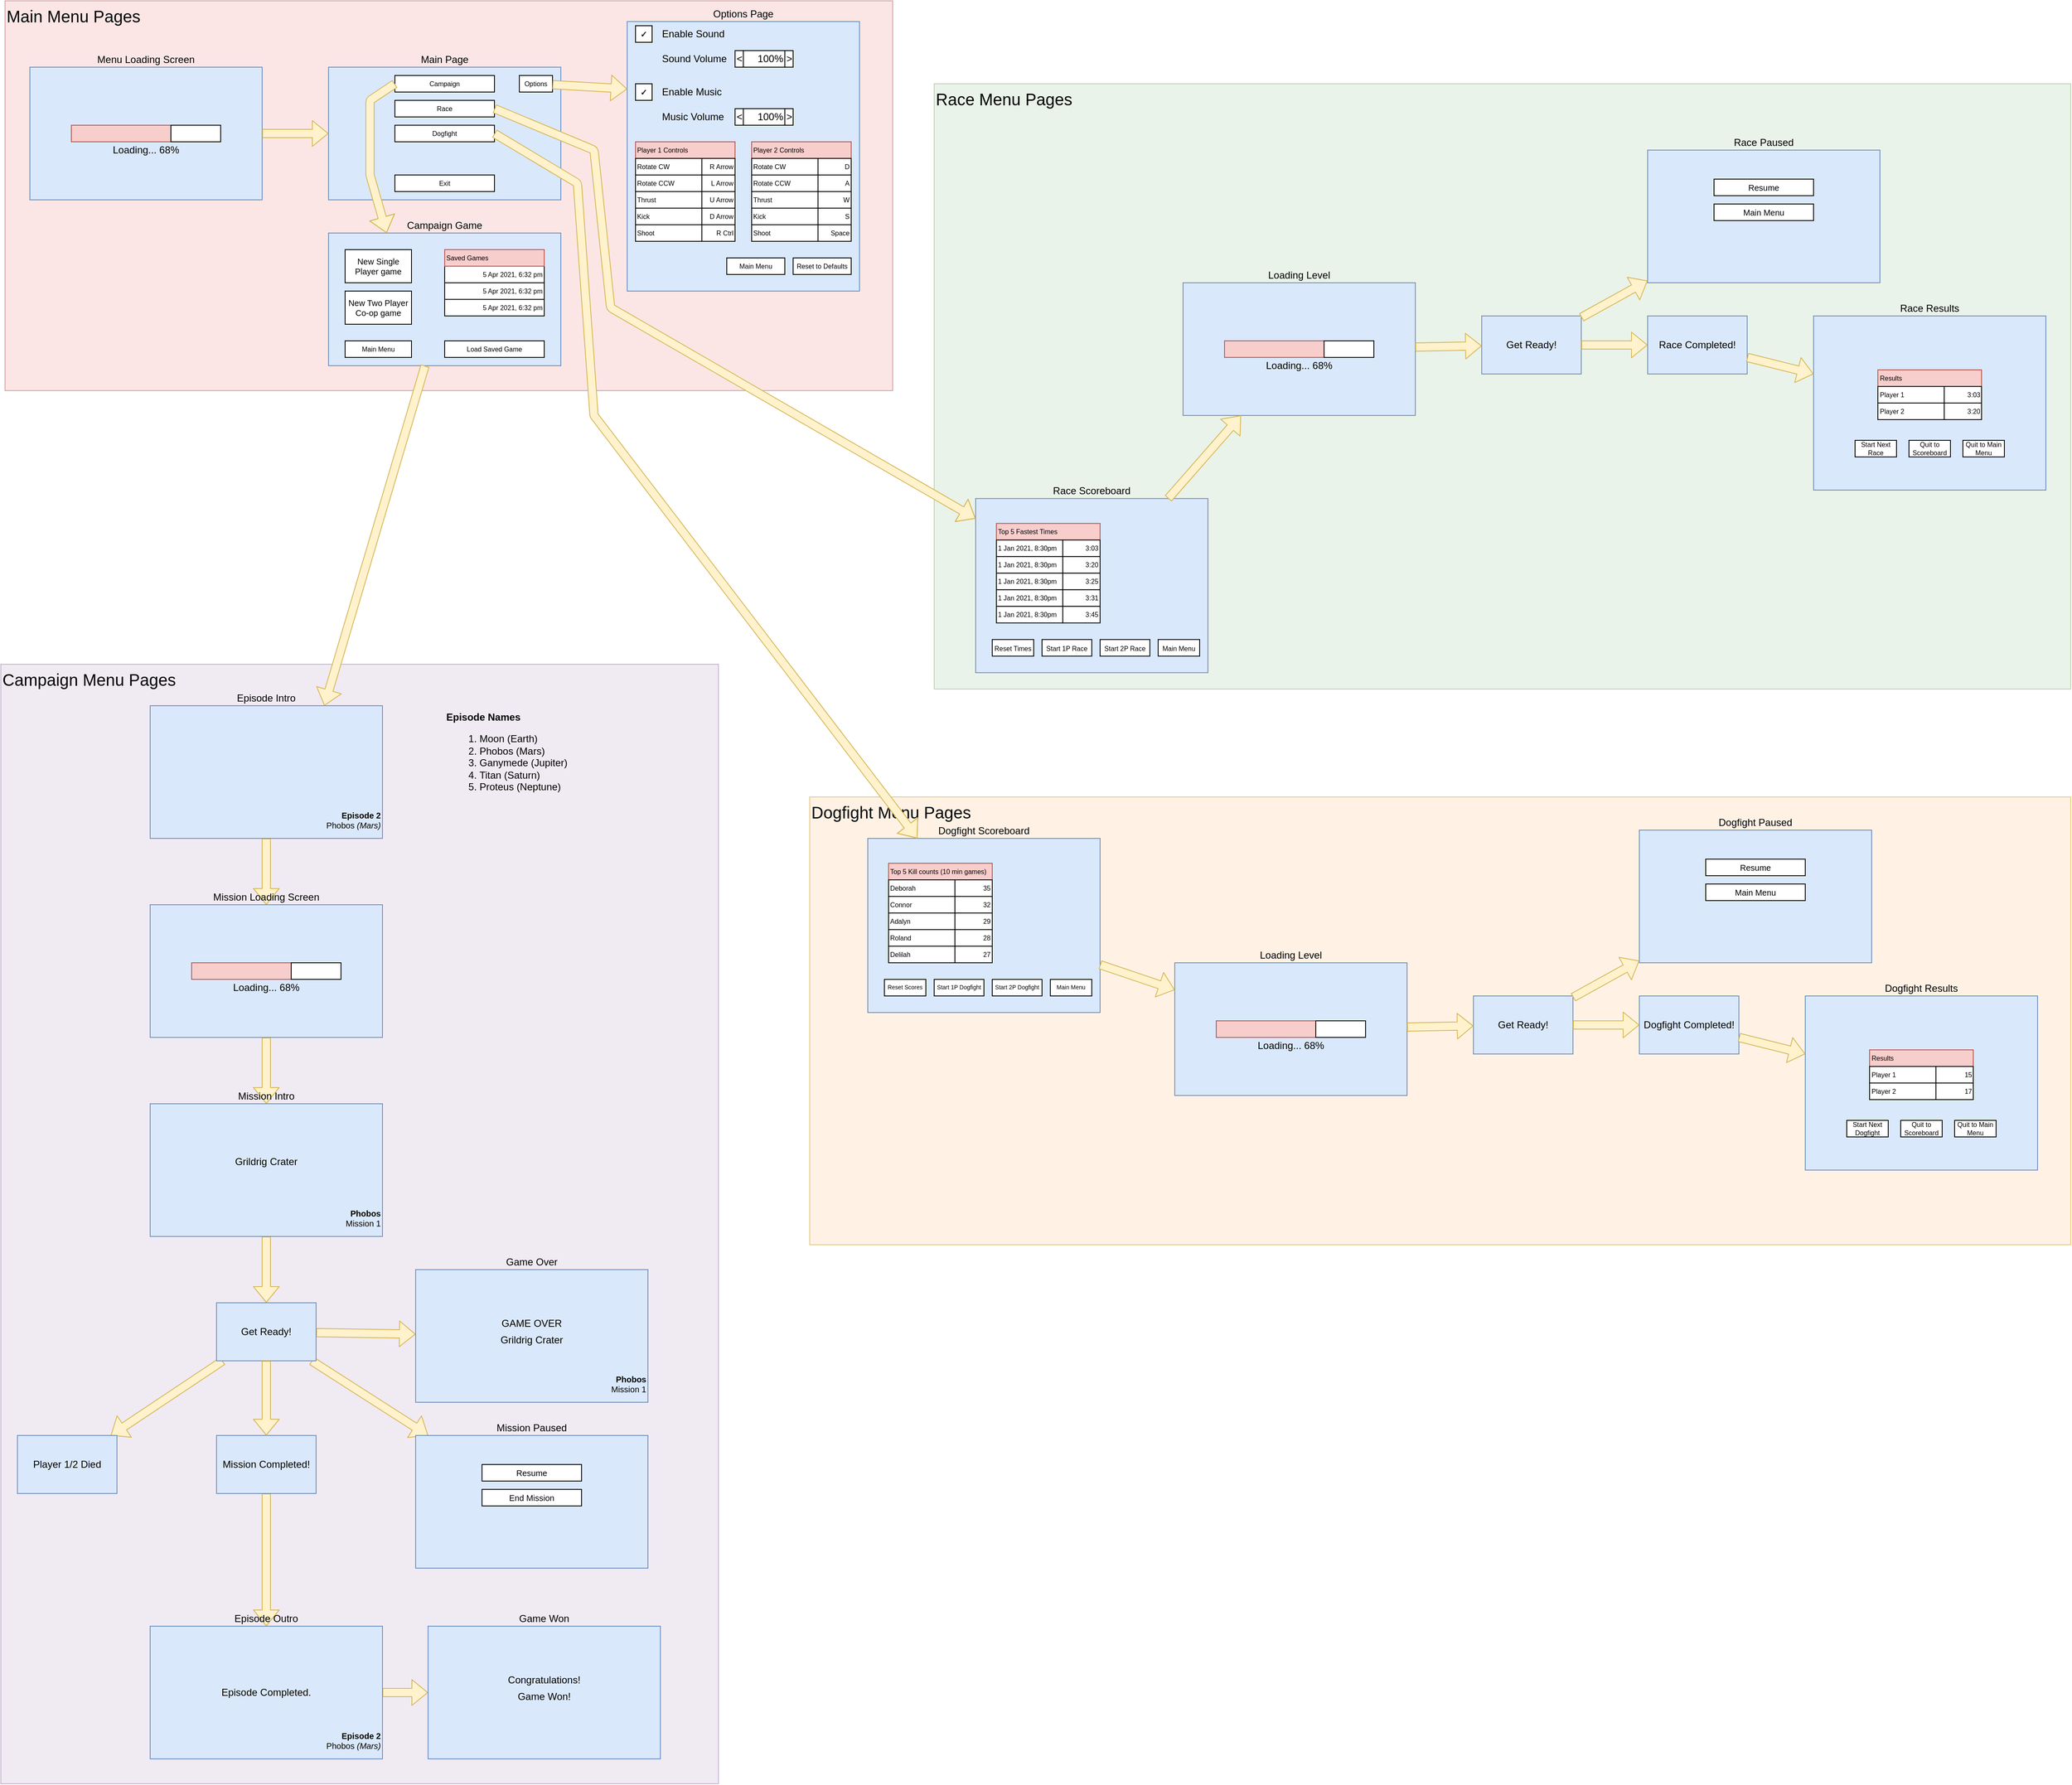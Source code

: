 <mxfile version="15.2.7" type="device"><diagram id="BIoFn7b6E6a0f0abZGOr" name="Page-1"><mxGraphModel dx="395" dy="239" grid="1" gridSize="10" guides="1" tooltips="1" connect="1" arrows="1" fold="1" page="1" pageScale="1" pageWidth="850" pageHeight="1100" math="0" shadow="0"><root><mxCell id="0"/><mxCell id="1" parent="0"/><mxCell id="xV7xdSCXI7Zi-Bs2GTzr-206" value="Campaign Menu Pages" style="rounded=0;whiteSpace=wrap;html=1;labelBackgroundColor=none;fontSize=20;fillColor=#e1d5e7;align=left;verticalAlign=top;strokeColor=#9673a6;opacity=50;" parent="1" vertex="1"><mxGeometry x="5" y="840" width="865" height="1350" as="geometry"/></mxCell><mxCell id="xV7xdSCXI7Zi-Bs2GTzr-191" value="" style="shape=flexArrow;endArrow=classic;html=1;fillColor=#fff2cc;strokeColor=#d6b656;" parent="1" source="xV7xdSCXI7Zi-Bs2GTzr-157" target="xV7xdSCXI7Zi-Bs2GTzr-162" edge="1"><mxGeometry width="50" height="50" relative="1" as="geometry"><mxPoint x="468.333" y="820" as="sourcePoint"/><mxPoint x="401.667" y="900" as="targetPoint"/></mxGeometry></mxCell><mxCell id="xV7xdSCXI7Zi-Bs2GTzr-192" value="" style="shape=flexArrow;endArrow=classic;html=1;fillColor=#fff2cc;strokeColor=#d6b656;" parent="1" source="xV7xdSCXI7Zi-Bs2GTzr-162" target="xV7xdSCXI7Zi-Bs2GTzr-167" edge="1"><mxGeometry width="50" height="50" relative="1" as="geometry"><mxPoint x="324.5" y="1290" as="sourcePoint"/><mxPoint x="324.5" y="1370" as="targetPoint"/></mxGeometry></mxCell><mxCell id="xV7xdSCXI7Zi-Bs2GTzr-193" value="" style="shape=flexArrow;endArrow=classic;html=1;fillColor=#fff2cc;strokeColor=#d6b656;" parent="1" source="xV7xdSCXI7Zi-Bs2GTzr-167" target="xV7xdSCXI7Zi-Bs2GTzr-170" edge="1"><mxGeometry width="50" height="50" relative="1" as="geometry"><mxPoint x="315" y="1490" as="sourcePoint"/><mxPoint x="315.0" y="1630.0" as="targetPoint"/></mxGeometry></mxCell><mxCell id="xV7xdSCXI7Zi-Bs2GTzr-194" value="" style="shape=flexArrow;endArrow=classic;html=1;fillColor=#fff2cc;strokeColor=#d6b656;" parent="1" source="xV7xdSCXI7Zi-Bs2GTzr-170" target="xV7xdSCXI7Zi-Bs2GTzr-175" edge="1"><mxGeometry width="50" height="50" relative="1" as="geometry"><mxPoint x="205" y="1585" as="sourcePoint"/><mxPoint x="205" y="1665" as="targetPoint"/></mxGeometry></mxCell><mxCell id="xV7xdSCXI7Zi-Bs2GTzr-197" value="" style="shape=flexArrow;endArrow=classic;html=1;fillColor=#fff2cc;strokeColor=#d6b656;" parent="1" source="xV7xdSCXI7Zi-Bs2GTzr-170" target="xV7xdSCXI7Zi-Bs2GTzr-176" edge="1"><mxGeometry width="50" height="50" relative="1" as="geometry"><mxPoint x="335" y="1690" as="sourcePoint"/><mxPoint x="335" y="1780" as="targetPoint"/></mxGeometry></mxCell><mxCell id="xV7xdSCXI7Zi-Bs2GTzr-198" value="" style="shape=flexArrow;endArrow=classic;html=1;fillColor=#fff2cc;strokeColor=#d6b656;" parent="1" source="xV7xdSCXI7Zi-Bs2GTzr-170" target="xV7xdSCXI7Zi-Bs2GTzr-172" edge="1"><mxGeometry width="50" height="50" relative="1" as="geometry"><mxPoint x="395" y="1739.997" as="sourcePoint"/><mxPoint x="515" y="1741.872" as="targetPoint"/></mxGeometry></mxCell><mxCell id="xV7xdSCXI7Zi-Bs2GTzr-199" value="" style="shape=flexArrow;endArrow=classic;html=1;fillColor=#fff2cc;strokeColor=#d6b656;" parent="1" source="xV7xdSCXI7Zi-Bs2GTzr-183" target="xV7xdSCXI7Zi-Bs2GTzr-186" edge="1"><mxGeometry width="50" height="50" relative="1" as="geometry"><mxPoint x="254.31" y="1860" as="sourcePoint"/><mxPoint x="254.31" y="1950" as="targetPoint"/></mxGeometry></mxCell><mxCell id="xV7xdSCXI7Zi-Bs2GTzr-200" value="" style="shape=flexArrow;endArrow=classic;html=1;fillColor=#fff2cc;strokeColor=#d6b656;" parent="1" source="xV7xdSCXI7Zi-Bs2GTzr-171" target="xV7xdSCXI7Zi-Bs2GTzr-183" edge="1"><mxGeometry width="50" height="50" relative="1" as="geometry"><mxPoint x="264.31" y="1870" as="sourcePoint"/><mxPoint x="264.31" y="1960" as="targetPoint"/></mxGeometry></mxCell><mxCell id="xV7xdSCXI7Zi-Bs2GTzr-183" value="Episode Outro" style="rounded=0;whiteSpace=wrap;html=1;labelPosition=center;verticalLabelPosition=top;align=center;verticalAlign=bottom;fillColor=#dae8fc;strokeColor=#6c8ebf;" parent="1" vertex="1"><mxGeometry x="185" y="2000" width="280" height="160" as="geometry"/></mxCell><mxCell id="xV7xdSCXI7Zi-Bs2GTzr-186" value="Game Won" style="rounded=0;whiteSpace=wrap;html=1;labelPosition=center;verticalLabelPosition=top;align=center;verticalAlign=bottom;fillColor=#dae8fc;strokeColor=#6c8ebf;" parent="1" vertex="1"><mxGeometry x="520" y="2000" width="280" height="160" as="geometry"/></mxCell><mxCell id="xV7xdSCXI7Zi-Bs2GTzr-172" value="Mission Paused" style="rounded=0;whiteSpace=wrap;html=1;labelPosition=center;verticalLabelPosition=top;align=center;verticalAlign=bottom;fillColor=#dae8fc;strokeColor=#6c8ebf;" parent="1" vertex="1"><mxGeometry x="505" y="1770" width="280" height="160" as="geometry"/></mxCell><mxCell id="xV7xdSCXI7Zi-Bs2GTzr-176" value="Game Over" style="rounded=0;whiteSpace=wrap;html=1;labelPosition=center;verticalLabelPosition=top;align=center;verticalAlign=bottom;fillColor=#dae8fc;strokeColor=#6c8ebf;" parent="1" vertex="1"><mxGeometry x="505" y="1570" width="280" height="160" as="geometry"/></mxCell><mxCell id="xV7xdSCXI7Zi-Bs2GTzr-157" value="Episode Intro" style="rounded=0;whiteSpace=wrap;html=1;labelPosition=center;verticalLabelPosition=top;align=center;verticalAlign=bottom;fillColor=#dae8fc;strokeColor=#6c8ebf;" parent="1" vertex="1"><mxGeometry x="185" y="890" width="280" height="160" as="geometry"/></mxCell><mxCell id="xV7xdSCXI7Zi-Bs2GTzr-162" value="Mission Loading Screen" style="rounded=0;whiteSpace=wrap;html=1;labelPosition=center;verticalLabelPosition=top;align=center;verticalAlign=bottom;fillColor=#dae8fc;strokeColor=#6c8ebf;" parent="1" vertex="1"><mxGeometry x="185" y="1130" width="280" height="160" as="geometry"/></mxCell><mxCell id="xV7xdSCXI7Zi-Bs2GTzr-167" value="Mission Intro" style="rounded=0;whiteSpace=wrap;html=1;labelPosition=center;verticalLabelPosition=top;align=center;verticalAlign=bottom;fillColor=#dae8fc;strokeColor=#6c8ebf;" parent="1" vertex="1"><mxGeometry x="185" y="1370" width="280" height="160" as="geometry"/></mxCell><mxCell id="xV7xdSCXI7Zi-Bs2GTzr-205" value="Dogfight Menu Pages" style="rounded=0;whiteSpace=wrap;html=1;labelBackgroundColor=none;fontSize=20;fillColor=#ffe6cc;align=left;verticalAlign=top;strokeColor=#d79b00;opacity=50;" parent="1" vertex="1"><mxGeometry x="980" y="1000" width="1520" height="540" as="geometry"/></mxCell><mxCell id="xV7xdSCXI7Zi-Bs2GTzr-204" value="Race Menu Pages" style="rounded=0;whiteSpace=wrap;html=1;labelBackgroundColor=none;fontSize=20;fillColor=#d5e8d4;align=left;verticalAlign=top;strokeColor=#82b366;opacity=50;" parent="1" vertex="1"><mxGeometry x="1130" y="140" width="1370" height="730" as="geometry"/></mxCell><mxCell id="xV7xdSCXI7Zi-Bs2GTzr-201" value="Main Menu Pages" style="rounded=0;whiteSpace=wrap;html=1;labelBackgroundColor=none;fontSize=20;fillColor=#f8cecc;align=left;verticalAlign=top;strokeColor=#b85450;opacity=50;" parent="1" vertex="1"><mxGeometry x="10" y="40" width="1070" height="470" as="geometry"/></mxCell><mxCell id="xV7xdSCXI7Zi-Bs2GTzr-1" value="Menu Loading Screen" style="rounded=0;whiteSpace=wrap;html=1;labelPosition=center;verticalLabelPosition=top;align=center;verticalAlign=bottom;fillColor=#dae8fc;strokeColor=#6c8ebf;" parent="1" vertex="1"><mxGeometry x="40" y="120" width="280" height="160" as="geometry"/></mxCell><mxCell id="xV7xdSCXI7Zi-Bs2GTzr-2" value="" style="rounded=0;whiteSpace=wrap;html=1;fillColor=#f8cecc;strokeColor=#b85450;" parent="1" vertex="1"><mxGeometry x="90" y="190" width="120" height="20" as="geometry"/></mxCell><mxCell id="xV7xdSCXI7Zi-Bs2GTzr-3" value="" style="rounded=0;whiteSpace=wrap;html=1;" parent="1" vertex="1"><mxGeometry x="210" y="190" width="60" height="20" as="geometry"/></mxCell><mxCell id="xV7xdSCXI7Zi-Bs2GTzr-4" value="Loading... 68%" style="text;html=1;strokeColor=none;fillColor=none;align=center;verticalAlign=middle;whiteSpace=wrap;rounded=0;" parent="1" vertex="1"><mxGeometry x="90" y="210" width="180" height="20" as="geometry"/></mxCell><mxCell id="xV7xdSCXI7Zi-Bs2GTzr-5" value="Main Page" style="rounded=0;whiteSpace=wrap;html=1;labelPosition=center;verticalLabelPosition=top;align=center;verticalAlign=bottom;fillColor=#dae8fc;strokeColor=#6c8ebf;" parent="1" vertex="1"><mxGeometry x="400" y="120" width="280" height="160" as="geometry"/></mxCell><mxCell id="xV7xdSCXI7Zi-Bs2GTzr-6" value="" style="shape=flexArrow;endArrow=classic;html=1;fillColor=#fff2cc;strokeColor=#d6b656;" parent="1" source="xV7xdSCXI7Zi-Bs2GTzr-1" target="xV7xdSCXI7Zi-Bs2GTzr-5" edge="1"><mxGeometry width="50" height="50" relative="1" as="geometry"><mxPoint x="410" y="450" as="sourcePoint"/><mxPoint x="460" y="400" as="targetPoint"/></mxGeometry></mxCell><mxCell id="xV7xdSCXI7Zi-Bs2GTzr-7" value="&lt;font style=&quot;font-size: 8px;&quot;&gt;Campaign&lt;/font&gt;" style="rounded=0;whiteSpace=wrap;html=1;fontSize=8;" parent="1" vertex="1"><mxGeometry x="480" y="130" width="120" height="20" as="geometry"/></mxCell><mxCell id="xV7xdSCXI7Zi-Bs2GTzr-9" value="&lt;font style=&quot;font-size: 8px;&quot;&gt;Race&lt;/font&gt;" style="rounded=0;whiteSpace=wrap;html=1;fontSize=8;" parent="1" vertex="1"><mxGeometry x="480" y="160" width="120" height="20" as="geometry"/></mxCell><mxCell id="xV7xdSCXI7Zi-Bs2GTzr-10" value="&lt;font style=&quot;font-size: 8px;&quot;&gt;Dogfight&lt;/font&gt;" style="rounded=0;whiteSpace=wrap;html=1;fontSize=8;" parent="1" vertex="1"><mxGeometry x="480" y="190" width="120" height="20" as="geometry"/></mxCell><mxCell id="xV7xdSCXI7Zi-Bs2GTzr-11" value="&lt;font style=&quot;font-size: 8px;&quot;&gt;Options&lt;/font&gt;" style="rounded=0;whiteSpace=wrap;html=1;fontSize=8;" parent="1" vertex="1"><mxGeometry x="630" y="130" width="40" height="20" as="geometry"/></mxCell><mxCell id="xV7xdSCXI7Zi-Bs2GTzr-12" value="&lt;font style=&quot;font-size: 8px;&quot;&gt;Exit&lt;/font&gt;" style="rounded=0;whiteSpace=wrap;html=1;fontSize=8;" parent="1" vertex="1"><mxGeometry x="480" y="250" width="120" height="20" as="geometry"/></mxCell><mxCell id="xV7xdSCXI7Zi-Bs2GTzr-13" value="Options Page" style="rounded=0;whiteSpace=wrap;html=1;labelPosition=center;verticalLabelPosition=top;align=center;verticalAlign=bottom;fillColor=#dae8fc;strokeColor=#6c8ebf;" parent="1" vertex="1"><mxGeometry x="760" y="65" width="280" height="325" as="geometry"/></mxCell><mxCell id="xV7xdSCXI7Zi-Bs2GTzr-14" value="" style="shape=flexArrow;endArrow=classic;html=1;fillColor=#fff2cc;strokeColor=#d6b656;entryX=0;entryY=0.25;entryDx=0;entryDy=0;" parent="1" source="xV7xdSCXI7Zi-Bs2GTzr-11" target="xV7xdSCXI7Zi-Bs2GTzr-13" edge="1"><mxGeometry width="50" height="50" relative="1" as="geometry"><mxPoint x="710" y="330" as="sourcePoint"/><mxPoint x="760" y="280" as="targetPoint"/></mxGeometry></mxCell><mxCell id="xV7xdSCXI7Zi-Bs2GTzr-15" value="&lt;span style=&quot;color: rgb(34 , 34 , 34) ; font-family: &amp;#34;arial&amp;#34; , sans-serif ; font-weight: 700&quot;&gt;&lt;font style=&quot;font-size: 10px&quot;&gt;✓&lt;/font&gt;&lt;/span&gt;" style="rounded=0;whiteSpace=wrap;html=1;fillColor=default;labelBackgroundColor=none;" parent="1" vertex="1"><mxGeometry x="770" y="70" width="20" height="20" as="geometry"/></mxCell><mxCell id="xV7xdSCXI7Zi-Bs2GTzr-16" value="Enable Sound" style="text;html=1;strokeColor=none;fillColor=none;align=left;verticalAlign=middle;whiteSpace=wrap;rounded=0;" parent="1" vertex="1"><mxGeometry x="800" y="70" width="90" height="20" as="geometry"/></mxCell><mxCell id="xV7xdSCXI7Zi-Bs2GTzr-17" value="&amp;lt;" style="rounded=0;whiteSpace=wrap;html=1;align=left;" parent="1" vertex="1"><mxGeometry x="890" y="100" width="10" height="20" as="geometry"/></mxCell><mxCell id="xV7xdSCXI7Zi-Bs2GTzr-18" value="100%" style="rounded=0;whiteSpace=wrap;html=1;align=right;" parent="1" vertex="1"><mxGeometry x="900" y="100" width="50" height="20" as="geometry"/></mxCell><mxCell id="xV7xdSCXI7Zi-Bs2GTzr-19" value="&amp;gt;" style="rounded=0;whiteSpace=wrap;html=1;align=left;" parent="1" vertex="1"><mxGeometry x="950" y="100" width="10" height="20" as="geometry"/></mxCell><mxCell id="xV7xdSCXI7Zi-Bs2GTzr-20" value="Sound Volume" style="text;html=1;strokeColor=none;fillColor=none;align=left;verticalAlign=middle;whiteSpace=wrap;rounded=0;" parent="1" vertex="1"><mxGeometry x="800" y="100" width="90" height="20" as="geometry"/></mxCell><mxCell id="xV7xdSCXI7Zi-Bs2GTzr-21" value="&lt;span style=&quot;color: rgb(34 , 34 , 34) ; font-family: &amp;#34;arial&amp;#34; , sans-serif ; font-weight: 700 ; background-color: rgb(255 , 255 , 255)&quot;&gt;&lt;font style=&quot;font-size: 10px&quot;&gt;✓&lt;/font&gt;&lt;/span&gt;" style="rounded=0;whiteSpace=wrap;html=1;" parent="1" vertex="1"><mxGeometry x="770" y="140" width="20" height="20" as="geometry"/></mxCell><mxCell id="xV7xdSCXI7Zi-Bs2GTzr-22" value="Enable Music" style="text;html=1;strokeColor=none;fillColor=none;align=left;verticalAlign=middle;whiteSpace=wrap;rounded=0;" parent="1" vertex="1"><mxGeometry x="800" y="140" width="90" height="20" as="geometry"/></mxCell><mxCell id="xV7xdSCXI7Zi-Bs2GTzr-23" value="&amp;lt;" style="rounded=0;whiteSpace=wrap;html=1;align=left;" parent="1" vertex="1"><mxGeometry x="890" y="170" width="10" height="20" as="geometry"/></mxCell><mxCell id="xV7xdSCXI7Zi-Bs2GTzr-24" value="100%" style="rounded=0;whiteSpace=wrap;html=1;align=right;" parent="1" vertex="1"><mxGeometry x="900" y="170" width="50" height="20" as="geometry"/></mxCell><mxCell id="xV7xdSCXI7Zi-Bs2GTzr-25" value="&amp;gt;" style="rounded=0;whiteSpace=wrap;html=1;align=left;" parent="1" vertex="1"><mxGeometry x="950" y="170" width="10" height="20" as="geometry"/></mxCell><mxCell id="xV7xdSCXI7Zi-Bs2GTzr-26" value="Music Volume" style="text;html=1;strokeColor=none;fillColor=none;align=left;verticalAlign=middle;whiteSpace=wrap;rounded=0;" parent="1" vertex="1"><mxGeometry x="800" y="170" width="90" height="20" as="geometry"/></mxCell><mxCell id="xV7xdSCXI7Zi-Bs2GTzr-27" value="Player 1 Controls" style="rounded=0;whiteSpace=wrap;html=1;align=left;fillColor=#f8cecc;strokeColor=#b85450;fontSize=8;" parent="1" vertex="1"><mxGeometry x="770" y="210" width="120" height="20" as="geometry"/></mxCell><mxCell id="xV7xdSCXI7Zi-Bs2GTzr-28" value="Player 2 Controls" style="rounded=0;whiteSpace=wrap;html=1;align=left;fillColor=#f8cecc;strokeColor=#b85450;fontSize=8;" parent="1" vertex="1"><mxGeometry x="910" y="210" width="120" height="20" as="geometry"/></mxCell><mxCell id="xV7xdSCXI7Zi-Bs2GTzr-29" value="Rotate CW" style="rounded=0;whiteSpace=wrap;html=1;align=left;fontSize=8;" parent="1" vertex="1"><mxGeometry x="770" y="230" width="80" height="20" as="geometry"/></mxCell><mxCell id="xV7xdSCXI7Zi-Bs2GTzr-30" value="R Arrow" style="rounded=0;whiteSpace=wrap;html=1;align=right;fontSize=8;" parent="1" vertex="1"><mxGeometry x="850" y="230" width="40" height="20" as="geometry"/></mxCell><mxCell id="xV7xdSCXI7Zi-Bs2GTzr-31" value="Rotate CCW" style="rounded=0;whiteSpace=wrap;html=1;align=left;fontSize=8;" parent="1" vertex="1"><mxGeometry x="770" y="250" width="80" height="20" as="geometry"/></mxCell><mxCell id="xV7xdSCXI7Zi-Bs2GTzr-32" value="L Arrow" style="rounded=0;whiteSpace=wrap;html=1;align=right;fontSize=8;" parent="1" vertex="1"><mxGeometry x="850" y="250" width="40" height="20" as="geometry"/></mxCell><mxCell id="xV7xdSCXI7Zi-Bs2GTzr-33" value="Thrust" style="rounded=0;whiteSpace=wrap;html=1;align=left;fontSize=8;" parent="1" vertex="1"><mxGeometry x="770" y="270" width="80" height="20" as="geometry"/></mxCell><mxCell id="xV7xdSCXI7Zi-Bs2GTzr-34" value="U Arrow" style="rounded=0;whiteSpace=wrap;html=1;align=right;fontSize=8;" parent="1" vertex="1"><mxGeometry x="850" y="270" width="40" height="20" as="geometry"/></mxCell><mxCell id="xV7xdSCXI7Zi-Bs2GTzr-35" value="Shoot" style="rounded=0;whiteSpace=wrap;html=1;align=left;fontSize=8;" parent="1" vertex="1"><mxGeometry x="770" y="310" width="80" height="20" as="geometry"/></mxCell><mxCell id="xV7xdSCXI7Zi-Bs2GTzr-36" value="R Ctrl" style="rounded=0;whiteSpace=wrap;html=1;align=right;fontSize=8;" parent="1" vertex="1"><mxGeometry x="850" y="310" width="40" height="20" as="geometry"/></mxCell><mxCell id="xV7xdSCXI7Zi-Bs2GTzr-37" value="Kick" style="rounded=0;whiteSpace=wrap;html=1;align=left;fontSize=8;" parent="1" vertex="1"><mxGeometry x="770" y="290" width="80" height="20" as="geometry"/></mxCell><mxCell id="xV7xdSCXI7Zi-Bs2GTzr-38" value="D Arrow" style="rounded=0;whiteSpace=wrap;html=1;align=right;fontSize=8;" parent="1" vertex="1"><mxGeometry x="850" y="290" width="40" height="20" as="geometry"/></mxCell><mxCell id="xV7xdSCXI7Zi-Bs2GTzr-39" value="Rotate CW" style="rounded=0;whiteSpace=wrap;html=1;align=left;fontSize=8;" parent="1" vertex="1"><mxGeometry x="910" y="230" width="80" height="20" as="geometry"/></mxCell><mxCell id="xV7xdSCXI7Zi-Bs2GTzr-40" value="D" style="rounded=0;whiteSpace=wrap;html=1;align=right;fontSize=8;" parent="1" vertex="1"><mxGeometry x="990" y="230" width="40" height="20" as="geometry"/></mxCell><mxCell id="xV7xdSCXI7Zi-Bs2GTzr-41" value="Rotate CCW" style="rounded=0;whiteSpace=wrap;html=1;align=left;fontSize=8;" parent="1" vertex="1"><mxGeometry x="910" y="250" width="80" height="20" as="geometry"/></mxCell><mxCell id="xV7xdSCXI7Zi-Bs2GTzr-42" value="A" style="rounded=0;whiteSpace=wrap;html=1;align=right;fontSize=8;" parent="1" vertex="1"><mxGeometry x="990" y="250" width="40" height="20" as="geometry"/></mxCell><mxCell id="xV7xdSCXI7Zi-Bs2GTzr-43" value="Thrust" style="rounded=0;whiteSpace=wrap;html=1;align=left;fontSize=8;" parent="1" vertex="1"><mxGeometry x="910" y="270" width="80" height="20" as="geometry"/></mxCell><mxCell id="xV7xdSCXI7Zi-Bs2GTzr-44" value="W" style="rounded=0;whiteSpace=wrap;html=1;align=right;fontSize=8;" parent="1" vertex="1"><mxGeometry x="990" y="270" width="40" height="20" as="geometry"/></mxCell><mxCell id="xV7xdSCXI7Zi-Bs2GTzr-45" value="Shoot" style="rounded=0;whiteSpace=wrap;html=1;align=left;fontSize=8;" parent="1" vertex="1"><mxGeometry x="910" y="310" width="80" height="20" as="geometry"/></mxCell><mxCell id="xV7xdSCXI7Zi-Bs2GTzr-46" value="Space" style="rounded=0;whiteSpace=wrap;html=1;align=right;fontSize=8;" parent="1" vertex="1"><mxGeometry x="990" y="310" width="40" height="20" as="geometry"/></mxCell><mxCell id="xV7xdSCXI7Zi-Bs2GTzr-47" value="Kick" style="rounded=0;whiteSpace=wrap;html=1;align=left;fontSize=8;" parent="1" vertex="1"><mxGeometry x="910" y="290" width="80" height="20" as="geometry"/></mxCell><mxCell id="xV7xdSCXI7Zi-Bs2GTzr-48" value="S" style="rounded=0;whiteSpace=wrap;html=1;align=right;fontSize=8;" parent="1" vertex="1"><mxGeometry x="990" y="290" width="40" height="20" as="geometry"/></mxCell><mxCell id="xV7xdSCXI7Zi-Bs2GTzr-49" value="Race Scoreboard" style="rounded=0;whiteSpace=wrap;html=1;labelPosition=center;verticalLabelPosition=top;align=center;verticalAlign=bottom;fillColor=#dae8fc;strokeColor=#6c8ebf;" parent="1" vertex="1"><mxGeometry x="1180" y="640.19" width="280" height="210" as="geometry"/></mxCell><mxCell id="xV7xdSCXI7Zi-Bs2GTzr-50" value="&lt;span style=&quot;font-size: 8px&quot;&gt;Reset to Defaults&lt;/span&gt;" style="rounded=0;whiteSpace=wrap;html=1;fontSize=8;" parent="1" vertex="1"><mxGeometry x="960" y="350" width="70" height="20" as="geometry"/></mxCell><mxCell id="xV7xdSCXI7Zi-Bs2GTzr-53" value="Top 5 Fastest Times" style="rounded=0;whiteSpace=wrap;html=1;align=left;fillColor=#f8cecc;strokeColor=#b85450;fontSize=8;" parent="1" vertex="1"><mxGeometry x="1205" y="670.19" width="125" height="20" as="geometry"/></mxCell><mxCell id="xV7xdSCXI7Zi-Bs2GTzr-54" value="1 Jan 2021, 8:30pm" style="rounded=0;whiteSpace=wrap;html=1;align=left;fontSize=8;" parent="1" vertex="1"><mxGeometry x="1205" y="690.19" width="80" height="20" as="geometry"/></mxCell><mxCell id="xV7xdSCXI7Zi-Bs2GTzr-55" value="1 Jan 2021, 8:30pm" style="rounded=0;whiteSpace=wrap;html=1;align=left;fontSize=8;" parent="1" vertex="1"><mxGeometry x="1205" y="710.19" width="80" height="20" as="geometry"/></mxCell><mxCell id="xV7xdSCXI7Zi-Bs2GTzr-56" value="1 Jan 2021, 8:30pm" style="rounded=0;whiteSpace=wrap;html=1;align=left;fontSize=8;" parent="1" vertex="1"><mxGeometry x="1205" y="730.19" width="80" height="20" as="geometry"/></mxCell><mxCell id="xV7xdSCXI7Zi-Bs2GTzr-57" value="1 Jan 2021, 8:30pm" style="rounded=0;whiteSpace=wrap;html=1;align=left;fontSize=8;" parent="1" vertex="1"><mxGeometry x="1205" y="750.19" width="80" height="20" as="geometry"/></mxCell><mxCell id="xV7xdSCXI7Zi-Bs2GTzr-58" value="1 Jan 2021, 8:30pm" style="rounded=0;whiteSpace=wrap;html=1;align=left;fontSize=8;" parent="1" vertex="1"><mxGeometry x="1205" y="770.19" width="80" height="20" as="geometry"/></mxCell><mxCell id="xV7xdSCXI7Zi-Bs2GTzr-59" value="3:03" style="rounded=0;whiteSpace=wrap;html=1;align=right;fontSize=8;" parent="1" vertex="1"><mxGeometry x="1285" y="690.19" width="45" height="20" as="geometry"/></mxCell><mxCell id="xV7xdSCXI7Zi-Bs2GTzr-60" value="3:20" style="rounded=0;whiteSpace=wrap;html=1;align=right;fontSize=8;" parent="1" vertex="1"><mxGeometry x="1285" y="710.19" width="45" height="20" as="geometry"/></mxCell><mxCell id="xV7xdSCXI7Zi-Bs2GTzr-61" value="3:25" style="rounded=0;whiteSpace=wrap;html=1;align=right;fontSize=8;" parent="1" vertex="1"><mxGeometry x="1285" y="730.19" width="45" height="20" as="geometry"/></mxCell><mxCell id="xV7xdSCXI7Zi-Bs2GTzr-62" value="3:31" style="rounded=0;whiteSpace=wrap;html=1;align=right;fontSize=8;" parent="1" vertex="1"><mxGeometry x="1285" y="750.19" width="45" height="20" as="geometry"/></mxCell><mxCell id="xV7xdSCXI7Zi-Bs2GTzr-63" value="3:45" style="rounded=0;whiteSpace=wrap;html=1;align=right;fontSize=8;" parent="1" vertex="1"><mxGeometry x="1285" y="770.19" width="45" height="20" as="geometry"/></mxCell><mxCell id="xV7xdSCXI7Zi-Bs2GTzr-64" value="&lt;span style=&quot;font-size: 8px&quot;&gt;Start 1P Race&lt;/span&gt;" style="rounded=0;whiteSpace=wrap;html=1;" parent="1" vertex="1"><mxGeometry x="1260" y="810.19" width="60" height="20" as="geometry"/></mxCell><mxCell id="xV7xdSCXI7Zi-Bs2GTzr-65" value="&lt;span style=&quot;font-size: 8px&quot;&gt;Start 2P Race&lt;/span&gt;" style="rounded=0;whiteSpace=wrap;html=1;" parent="1" vertex="1"><mxGeometry x="1330" y="810.19" width="60" height="20" as="geometry"/></mxCell><mxCell id="xV7xdSCXI7Zi-Bs2GTzr-66" value="&lt;span style=&quot;font-size: 8px&quot;&gt;Main Menu&lt;/span&gt;" style="rounded=0;whiteSpace=wrap;html=1;" parent="1" vertex="1"><mxGeometry x="1400" y="810.19" width="50" height="20" as="geometry"/></mxCell><mxCell id="xV7xdSCXI7Zi-Bs2GTzr-67" value="&lt;span style=&quot;font-size: 8px&quot;&gt;Reset Times&lt;/span&gt;" style="rounded=0;whiteSpace=wrap;html=1;" parent="1" vertex="1"><mxGeometry x="1200" y="810.19" width="50" height="20" as="geometry"/></mxCell><mxCell id="xV7xdSCXI7Zi-Bs2GTzr-68" value="" style="shape=flexArrow;endArrow=classic;html=1;fontSize=8;fillColor=#fff2cc;strokeColor=#d6b656;exitX=1;exitY=0.5;exitDx=0;exitDy=0;" parent="1" source="xV7xdSCXI7Zi-Bs2GTzr-9" target="xV7xdSCXI7Zi-Bs2GTzr-49" edge="1"><mxGeometry width="50" height="50" relative="1" as="geometry"><mxPoint x="420" y="520" as="sourcePoint"/><mxPoint x="470" y="470" as="targetPoint"/><Array as="points"><mxPoint x="720" y="220"/><mxPoint x="740" y="410"/></Array></mxGeometry></mxCell><mxCell id="xV7xdSCXI7Zi-Bs2GTzr-69" value="Dogfight Scoreboard" style="rounded=0;whiteSpace=wrap;html=1;labelPosition=center;verticalLabelPosition=top;align=center;verticalAlign=bottom;fillColor=#dae8fc;strokeColor=#6c8ebf;" parent="1" vertex="1"><mxGeometry x="1050" y="1050" width="280" height="210" as="geometry"/></mxCell><mxCell id="xV7xdSCXI7Zi-Bs2GTzr-70" value="Top 5 Kill counts (10 min games)" style="rounded=0;whiteSpace=wrap;html=1;align=left;fillColor=#f8cecc;strokeColor=#b85450;fontSize=8;" parent="1" vertex="1"><mxGeometry x="1075" y="1080" width="125" height="20" as="geometry"/></mxCell><mxCell id="xV7xdSCXI7Zi-Bs2GTzr-71" value="Deborah" style="rounded=0;whiteSpace=wrap;html=1;align=left;fontSize=8;" parent="1" vertex="1"><mxGeometry x="1075" y="1100" width="80" height="20" as="geometry"/></mxCell><mxCell id="xV7xdSCXI7Zi-Bs2GTzr-72" value="Connor" style="rounded=0;whiteSpace=wrap;html=1;align=left;fontSize=8;" parent="1" vertex="1"><mxGeometry x="1075" y="1120" width="80" height="20" as="geometry"/></mxCell><mxCell id="xV7xdSCXI7Zi-Bs2GTzr-73" value="Adalyn" style="rounded=0;whiteSpace=wrap;html=1;align=left;fontSize=8;" parent="1" vertex="1"><mxGeometry x="1075" y="1140" width="80" height="20" as="geometry"/></mxCell><mxCell id="xV7xdSCXI7Zi-Bs2GTzr-74" value="Roland" style="rounded=0;whiteSpace=wrap;html=1;align=left;fontSize=8;" parent="1" vertex="1"><mxGeometry x="1075" y="1160" width="80" height="20" as="geometry"/></mxCell><mxCell id="xV7xdSCXI7Zi-Bs2GTzr-75" value="Delilah" style="rounded=0;whiteSpace=wrap;html=1;align=left;fontSize=8;" parent="1" vertex="1"><mxGeometry x="1075" y="1180" width="80" height="20" as="geometry"/></mxCell><mxCell id="xV7xdSCXI7Zi-Bs2GTzr-76" value="35" style="rounded=0;whiteSpace=wrap;html=1;align=right;fontSize=8;" parent="1" vertex="1"><mxGeometry x="1155" y="1100" width="45" height="20" as="geometry"/></mxCell><mxCell id="xV7xdSCXI7Zi-Bs2GTzr-77" value="32" style="rounded=0;whiteSpace=wrap;html=1;align=right;fontSize=8;" parent="1" vertex="1"><mxGeometry x="1155" y="1120" width="45" height="20" as="geometry"/></mxCell><mxCell id="xV7xdSCXI7Zi-Bs2GTzr-78" value="29" style="rounded=0;whiteSpace=wrap;html=1;align=right;fontSize=8;" parent="1" vertex="1"><mxGeometry x="1155" y="1140" width="45" height="20" as="geometry"/></mxCell><mxCell id="xV7xdSCXI7Zi-Bs2GTzr-79" value="28" style="rounded=0;whiteSpace=wrap;html=1;align=right;fontSize=8;" parent="1" vertex="1"><mxGeometry x="1155" y="1160" width="45" height="20" as="geometry"/></mxCell><mxCell id="xV7xdSCXI7Zi-Bs2GTzr-80" value="27" style="rounded=0;whiteSpace=wrap;html=1;align=right;fontSize=8;" parent="1" vertex="1"><mxGeometry x="1155" y="1180" width="45" height="20" as="geometry"/></mxCell><mxCell id="xV7xdSCXI7Zi-Bs2GTzr-81" value="&lt;span style=&quot;font-size: 7px&quot;&gt;Start 1P Dogfight&lt;/span&gt;" style="rounded=0;whiteSpace=wrap;html=1;fontSize=7;" parent="1" vertex="1"><mxGeometry x="1130" y="1220" width="60" height="20" as="geometry"/></mxCell><mxCell id="xV7xdSCXI7Zi-Bs2GTzr-82" value="&lt;span style=&quot;font-size: 7px&quot;&gt;Start 2P Dogfight&lt;/span&gt;" style="rounded=0;whiteSpace=wrap;html=1;fontSize=7;" parent="1" vertex="1"><mxGeometry x="1200" y="1220" width="60" height="20" as="geometry"/></mxCell><mxCell id="xV7xdSCXI7Zi-Bs2GTzr-83" value="&lt;span style=&quot;font-size: 7px;&quot;&gt;Main Menu&lt;/span&gt;" style="rounded=0;whiteSpace=wrap;html=1;fontSize=7;" parent="1" vertex="1"><mxGeometry x="1270" y="1220" width="50" height="20" as="geometry"/></mxCell><mxCell id="xV7xdSCXI7Zi-Bs2GTzr-84" value="&lt;font style=&quot;font-size: 7px&quot;&gt;Reset Scores&lt;/font&gt;" style="rounded=0;whiteSpace=wrap;html=1;fontSize=7;" parent="1" vertex="1"><mxGeometry x="1070" y="1220" width="50" height="20" as="geometry"/></mxCell><mxCell id="xV7xdSCXI7Zi-Bs2GTzr-85" value="" style="shape=flexArrow;endArrow=classic;html=1;fontSize=8;fillColor=#fff2cc;strokeColor=#d6b656;exitX=1;exitY=0.5;exitDx=0;exitDy=0;" parent="1" source="xV7xdSCXI7Zi-Bs2GTzr-10" target="xV7xdSCXI7Zi-Bs2GTzr-69" edge="1"><mxGeometry width="50" height="50" relative="1" as="geometry"><mxPoint x="633.478" y="290" as="sourcePoint"/><mxPoint x="800.435" y="450" as="targetPoint"/><Array as="points"><mxPoint x="700" y="260"/><mxPoint x="720" y="540"/></Array></mxGeometry></mxCell><mxCell id="xV7xdSCXI7Zi-Bs2GTzr-92" value="Loading Level" style="rounded=0;whiteSpace=wrap;html=1;labelPosition=center;verticalLabelPosition=top;align=center;verticalAlign=bottom;fillColor=#dae8fc;strokeColor=#6c8ebf;" parent="1" vertex="1"><mxGeometry x="1430" y="380" width="280" height="160" as="geometry"/></mxCell><mxCell id="xV7xdSCXI7Zi-Bs2GTzr-93" value="" style="rounded=0;whiteSpace=wrap;html=1;fillColor=#f8cecc;strokeColor=#b85450;" parent="1" vertex="1"><mxGeometry x="1480" y="450" width="120" height="20" as="geometry"/></mxCell><mxCell id="xV7xdSCXI7Zi-Bs2GTzr-94" value="" style="rounded=0;whiteSpace=wrap;html=1;" parent="1" vertex="1"><mxGeometry x="1600" y="450" width="60" height="20" as="geometry"/></mxCell><mxCell id="xV7xdSCXI7Zi-Bs2GTzr-95" value="Loading... 68%" style="text;html=1;strokeColor=none;fillColor=none;align=center;verticalAlign=middle;whiteSpace=wrap;rounded=0;" parent="1" vertex="1"><mxGeometry x="1480" y="470" width="180" height="20" as="geometry"/></mxCell><mxCell id="xV7xdSCXI7Zi-Bs2GTzr-96" value="Get Ready!" style="rounded=0;whiteSpace=wrap;html=1;labelPosition=center;verticalLabelPosition=middle;align=center;verticalAlign=middle;fillColor=#dae8fc;strokeColor=#6c8ebf;" parent="1" vertex="1"><mxGeometry x="1790" y="420" width="120" height="70" as="geometry"/></mxCell><mxCell id="xV7xdSCXI7Zi-Bs2GTzr-97" value="Race Completed!" style="rounded=0;whiteSpace=wrap;html=1;labelPosition=center;verticalLabelPosition=middle;align=center;verticalAlign=middle;fillColor=#dae8fc;strokeColor=#6c8ebf;" parent="1" vertex="1"><mxGeometry x="1990" y="420" width="120" height="70" as="geometry"/></mxCell><mxCell id="xV7xdSCXI7Zi-Bs2GTzr-98" value="Race Paused" style="rounded=0;whiteSpace=wrap;html=1;labelPosition=center;verticalLabelPosition=top;align=center;verticalAlign=bottom;fillColor=#dae8fc;strokeColor=#6c8ebf;" parent="1" vertex="1"><mxGeometry x="1990" y="220" width="280" height="160" as="geometry"/></mxCell><mxCell id="xV7xdSCXI7Zi-Bs2GTzr-99" value="&lt;font style=&quot;font-size: 10px;&quot;&gt;Resume&lt;/font&gt;" style="rounded=0;whiteSpace=wrap;html=1;fontSize=10;" parent="1" vertex="1"><mxGeometry x="2070" y="255" width="120" height="20" as="geometry"/></mxCell><mxCell id="xV7xdSCXI7Zi-Bs2GTzr-100" value="&lt;font style=&quot;font-size: 10px&quot;&gt;Main Menu&lt;/font&gt;" style="rounded=0;whiteSpace=wrap;html=1;fontSize=10;" parent="1" vertex="1"><mxGeometry x="2070" y="285" width="120" height="20" as="geometry"/></mxCell><mxCell id="xV7xdSCXI7Zi-Bs2GTzr-101" value="Race Results" style="rounded=0;whiteSpace=wrap;html=1;labelPosition=center;verticalLabelPosition=top;align=center;verticalAlign=bottom;fillColor=#dae8fc;strokeColor=#6c8ebf;" parent="1" vertex="1"><mxGeometry x="2190" y="420" width="280" height="210" as="geometry"/></mxCell><mxCell id="xV7xdSCXI7Zi-Bs2GTzr-102" value="Results" style="rounded=0;whiteSpace=wrap;html=1;align=left;fillColor=#f8cecc;strokeColor=#b85450;fontSize=8;" parent="1" vertex="1"><mxGeometry x="2267.5" y="485" width="125" height="20" as="geometry"/></mxCell><mxCell id="xV7xdSCXI7Zi-Bs2GTzr-103" value="Player 1" style="rounded=0;whiteSpace=wrap;html=1;align=left;fontSize=8;" parent="1" vertex="1"><mxGeometry x="2267.5" y="505" width="80" height="20" as="geometry"/></mxCell><mxCell id="xV7xdSCXI7Zi-Bs2GTzr-104" value="Player 2" style="rounded=0;whiteSpace=wrap;html=1;align=left;fontSize=8;" parent="1" vertex="1"><mxGeometry x="2267.5" y="525" width="80" height="20" as="geometry"/></mxCell><mxCell id="xV7xdSCXI7Zi-Bs2GTzr-108" value="3:03" style="rounded=0;whiteSpace=wrap;html=1;align=right;fontSize=8;" parent="1" vertex="1"><mxGeometry x="2347.5" y="505" width="45" height="20" as="geometry"/></mxCell><mxCell id="xV7xdSCXI7Zi-Bs2GTzr-109" value="3:20" style="rounded=0;whiteSpace=wrap;html=1;align=right;fontSize=8;" parent="1" vertex="1"><mxGeometry x="2347.5" y="525" width="45" height="20" as="geometry"/></mxCell><mxCell id="xV7xdSCXI7Zi-Bs2GTzr-113" value="&lt;span style=&quot;font-size: 8px;&quot;&gt;Start Next Race&lt;/span&gt;" style="rounded=0;whiteSpace=wrap;html=1;fontSize=8;" parent="1" vertex="1"><mxGeometry x="2240" y="570" width="50" height="20" as="geometry"/></mxCell><mxCell id="xV7xdSCXI7Zi-Bs2GTzr-114" value="&lt;span style=&quot;font-size: 8px;&quot;&gt;Quit to Scoreboard&lt;/span&gt;" style="rounded=0;whiteSpace=wrap;html=1;fontSize=8;" parent="1" vertex="1"><mxGeometry x="2305" y="570" width="50" height="20" as="geometry"/></mxCell><mxCell id="xV7xdSCXI7Zi-Bs2GTzr-115" value="&lt;span style=&quot;font-size: 8px;&quot;&gt;Quit to Main Menu&lt;/span&gt;" style="rounded=0;whiteSpace=wrap;html=1;fontSize=8;" parent="1" vertex="1"><mxGeometry x="2370" y="570" width="50" height="20" as="geometry"/></mxCell><mxCell id="xV7xdSCXI7Zi-Bs2GTzr-117" value="" style="shape=flexArrow;endArrow=classic;html=1;fontSize=10;fillColor=#fff2cc;strokeColor=#d6b656;" parent="1" source="xV7xdSCXI7Zi-Bs2GTzr-49" target="xV7xdSCXI7Zi-Bs2GTzr-92" edge="1"><mxGeometry width="50" height="50" relative="1" as="geometry"><mxPoint x="1560" y="900.19" as="sourcePoint"/><mxPoint x="1720" y="560.005" as="targetPoint"/></mxGeometry></mxCell><mxCell id="xV7xdSCXI7Zi-Bs2GTzr-118" value="" style="shape=flexArrow;endArrow=classic;html=1;fontSize=10;fillColor=#fff2cc;strokeColor=#d6b656;" parent="1" source="xV7xdSCXI7Zi-Bs2GTzr-92" target="xV7xdSCXI7Zi-Bs2GTzr-96" edge="1"><mxGeometry width="50" height="50" relative="1" as="geometry"><mxPoint x="1770" y="529.998" as="sourcePoint"/><mxPoint x="1850" y="524.442" as="targetPoint"/></mxGeometry></mxCell><mxCell id="xV7xdSCXI7Zi-Bs2GTzr-119" value="" style="shape=flexArrow;endArrow=classic;html=1;fontSize=10;fillColor=#fff2cc;strokeColor=#d6b656;" parent="1" source="xV7xdSCXI7Zi-Bs2GTzr-96" target="xV7xdSCXI7Zi-Bs2GTzr-97" edge="1"><mxGeometry width="50" height="50" relative="1" as="geometry"><mxPoint x="1720" y="467.5" as="sourcePoint"/><mxPoint x="1800" y="466.071" as="targetPoint"/></mxGeometry></mxCell><mxCell id="xV7xdSCXI7Zi-Bs2GTzr-121" value="" style="shape=flexArrow;endArrow=classic;html=1;fontSize=10;fillColor=#fff2cc;strokeColor=#d6b656;" parent="1" source="xV7xdSCXI7Zi-Bs2GTzr-96" target="xV7xdSCXI7Zi-Bs2GTzr-98" edge="1"><mxGeometry width="50" height="50" relative="1" as="geometry"><mxPoint x="1720" y="467.5" as="sourcePoint"/><mxPoint x="1800" y="466.071" as="targetPoint"/></mxGeometry></mxCell><mxCell id="xV7xdSCXI7Zi-Bs2GTzr-122" value="" style="shape=flexArrow;endArrow=classic;html=1;fontSize=10;fillColor=#fff2cc;strokeColor=#d6b656;" parent="1" source="xV7xdSCXI7Zi-Bs2GTzr-97" target="xV7xdSCXI7Zi-Bs2GTzr-101" edge="1"><mxGeometry width="50" height="50" relative="1" as="geometry"><mxPoint x="1920" y="465" as="sourcePoint"/><mxPoint x="2000" y="465" as="targetPoint"/></mxGeometry></mxCell><mxCell id="xV7xdSCXI7Zi-Bs2GTzr-123" value="Loading Level" style="rounded=0;whiteSpace=wrap;html=1;labelPosition=center;verticalLabelPosition=top;align=center;verticalAlign=bottom;fillColor=#dae8fc;strokeColor=#6c8ebf;" parent="1" vertex="1"><mxGeometry x="1420" y="1200" width="280" height="160" as="geometry"/></mxCell><mxCell id="xV7xdSCXI7Zi-Bs2GTzr-124" value="" style="rounded=0;whiteSpace=wrap;html=1;fillColor=#f8cecc;strokeColor=#b85450;" parent="1" vertex="1"><mxGeometry x="1470" y="1270" width="120" height="20" as="geometry"/></mxCell><mxCell id="xV7xdSCXI7Zi-Bs2GTzr-125" value="" style="rounded=0;whiteSpace=wrap;html=1;" parent="1" vertex="1"><mxGeometry x="1590" y="1270" width="60" height="20" as="geometry"/></mxCell><mxCell id="xV7xdSCXI7Zi-Bs2GTzr-126" value="Loading... 68%" style="text;html=1;strokeColor=none;fillColor=none;align=center;verticalAlign=middle;whiteSpace=wrap;rounded=0;" parent="1" vertex="1"><mxGeometry x="1470" y="1290" width="180" height="20" as="geometry"/></mxCell><mxCell id="xV7xdSCXI7Zi-Bs2GTzr-127" value="Get Ready!" style="rounded=0;whiteSpace=wrap;html=1;labelPosition=center;verticalLabelPosition=middle;align=center;verticalAlign=middle;fillColor=#dae8fc;strokeColor=#6c8ebf;fontSize=12;" parent="1" vertex="1"><mxGeometry x="1780" y="1240" width="120" height="70" as="geometry"/></mxCell><mxCell id="xV7xdSCXI7Zi-Bs2GTzr-128" value="Dogfight Completed!" style="rounded=0;whiteSpace=wrap;html=1;labelPosition=center;verticalLabelPosition=middle;align=center;verticalAlign=middle;fillColor=#dae8fc;strokeColor=#6c8ebf;fontSize=12;" parent="1" vertex="1"><mxGeometry x="1980" y="1240" width="120" height="70" as="geometry"/></mxCell><mxCell id="xV7xdSCXI7Zi-Bs2GTzr-129" value="Dogfight Paused" style="rounded=0;whiteSpace=wrap;html=1;labelPosition=center;verticalLabelPosition=top;align=center;verticalAlign=bottom;fillColor=#dae8fc;strokeColor=#6c8ebf;" parent="1" vertex="1"><mxGeometry x="1980" y="1040" width="280" height="160" as="geometry"/></mxCell><mxCell id="xV7xdSCXI7Zi-Bs2GTzr-130" value="&lt;font style=&quot;font-size: 10px;&quot;&gt;Resume&lt;/font&gt;" style="rounded=0;whiteSpace=wrap;html=1;fontSize=10;" parent="1" vertex="1"><mxGeometry x="2060" y="1075" width="120" height="20" as="geometry"/></mxCell><mxCell id="xV7xdSCXI7Zi-Bs2GTzr-131" value="&lt;font style=&quot;font-size: 10px&quot;&gt;Main Menu&lt;/font&gt;" style="rounded=0;whiteSpace=wrap;html=1;fontSize=10;" parent="1" vertex="1"><mxGeometry x="2060" y="1105" width="120" height="20" as="geometry"/></mxCell><mxCell id="xV7xdSCXI7Zi-Bs2GTzr-132" value="Dogfight Results" style="rounded=0;whiteSpace=wrap;html=1;labelPosition=center;verticalLabelPosition=top;align=center;verticalAlign=bottom;fillColor=#dae8fc;strokeColor=#6c8ebf;" parent="1" vertex="1"><mxGeometry x="2180" y="1240" width="280" height="210" as="geometry"/></mxCell><mxCell id="xV7xdSCXI7Zi-Bs2GTzr-133" value="Results" style="rounded=0;whiteSpace=wrap;html=1;align=left;fillColor=#f8cecc;strokeColor=#b85450;fontSize=8;" parent="1" vertex="1"><mxGeometry x="2257.5" y="1305" width="125" height="20" as="geometry"/></mxCell><mxCell id="xV7xdSCXI7Zi-Bs2GTzr-134" value="Player 1" style="rounded=0;whiteSpace=wrap;html=1;align=left;fontSize=8;" parent="1" vertex="1"><mxGeometry x="2257.5" y="1325" width="80" height="20" as="geometry"/></mxCell><mxCell id="xV7xdSCXI7Zi-Bs2GTzr-135" value="Player 2" style="rounded=0;whiteSpace=wrap;html=1;align=left;fontSize=8;" parent="1" vertex="1"><mxGeometry x="2257.5" y="1345" width="80" height="20" as="geometry"/></mxCell><mxCell id="xV7xdSCXI7Zi-Bs2GTzr-136" value="15" style="rounded=0;whiteSpace=wrap;html=1;align=right;fontSize=8;" parent="1" vertex="1"><mxGeometry x="2337.5" y="1325" width="45" height="20" as="geometry"/></mxCell><mxCell id="xV7xdSCXI7Zi-Bs2GTzr-137" value="17" style="rounded=0;whiteSpace=wrap;html=1;align=right;fontSize=8;" parent="1" vertex="1"><mxGeometry x="2337.5" y="1345" width="45" height="20" as="geometry"/></mxCell><mxCell id="xV7xdSCXI7Zi-Bs2GTzr-138" value="&lt;span style=&quot;font-size: 8px&quot;&gt;Start Next Dogfight&lt;/span&gt;" style="rounded=0;whiteSpace=wrap;html=1;fontSize=8;" parent="1" vertex="1"><mxGeometry x="2230" y="1390" width="50" height="20" as="geometry"/></mxCell><mxCell id="xV7xdSCXI7Zi-Bs2GTzr-139" value="&lt;span style=&quot;font-size: 8px;&quot;&gt;Quit to Scoreboard&lt;/span&gt;" style="rounded=0;whiteSpace=wrap;html=1;fontSize=8;" parent="1" vertex="1"><mxGeometry x="2295" y="1390" width="50" height="20" as="geometry"/></mxCell><mxCell id="xV7xdSCXI7Zi-Bs2GTzr-140" value="&lt;span style=&quot;font-size: 8px;&quot;&gt;Quit to Main Menu&lt;/span&gt;" style="rounded=0;whiteSpace=wrap;html=1;fontSize=8;" parent="1" vertex="1"><mxGeometry x="2360" y="1390" width="50" height="20" as="geometry"/></mxCell><mxCell id="xV7xdSCXI7Zi-Bs2GTzr-141" value="" style="shape=flexArrow;endArrow=classic;html=1;fontSize=10;fillColor=#fff2cc;strokeColor=#d6b656;" parent="1" source="xV7xdSCXI7Zi-Bs2GTzr-123" target="xV7xdSCXI7Zi-Bs2GTzr-127" edge="1"><mxGeometry width="50" height="50" relative="1" as="geometry"><mxPoint x="1760" y="1349.998" as="sourcePoint"/><mxPoint x="1840" y="1344.442" as="targetPoint"/></mxGeometry></mxCell><mxCell id="xV7xdSCXI7Zi-Bs2GTzr-142" value="" style="shape=flexArrow;endArrow=classic;html=1;fontSize=10;fillColor=#fff2cc;strokeColor=#d6b656;" parent="1" source="xV7xdSCXI7Zi-Bs2GTzr-127" target="xV7xdSCXI7Zi-Bs2GTzr-128" edge="1"><mxGeometry width="50" height="50" relative="1" as="geometry"><mxPoint x="1710" y="1287.5" as="sourcePoint"/><mxPoint x="1790" y="1286.071" as="targetPoint"/></mxGeometry></mxCell><mxCell id="xV7xdSCXI7Zi-Bs2GTzr-143" value="" style="shape=flexArrow;endArrow=classic;html=1;fontSize=10;fillColor=#fff2cc;strokeColor=#d6b656;" parent="1" source="xV7xdSCXI7Zi-Bs2GTzr-127" target="xV7xdSCXI7Zi-Bs2GTzr-129" edge="1"><mxGeometry width="50" height="50" relative="1" as="geometry"><mxPoint x="1710" y="1287.5" as="sourcePoint"/><mxPoint x="1790" y="1286.071" as="targetPoint"/></mxGeometry></mxCell><mxCell id="xV7xdSCXI7Zi-Bs2GTzr-144" value="" style="shape=flexArrow;endArrow=classic;html=1;fontSize=10;fillColor=#fff2cc;strokeColor=#d6b656;" parent="1" source="xV7xdSCXI7Zi-Bs2GTzr-128" target="xV7xdSCXI7Zi-Bs2GTzr-132" edge="1"><mxGeometry width="50" height="50" relative="1" as="geometry"><mxPoint x="1910" y="1285" as="sourcePoint"/><mxPoint x="1990" y="1285" as="targetPoint"/></mxGeometry></mxCell><mxCell id="xV7xdSCXI7Zi-Bs2GTzr-145" value="" style="shape=flexArrow;endArrow=classic;html=1;fontSize=10;fillColor=#fff2cc;strokeColor=#d6b656;" parent="1" source="xV7xdSCXI7Zi-Bs2GTzr-69" target="xV7xdSCXI7Zi-Bs2GTzr-123" edge="1"><mxGeometry width="50" height="50" relative="1" as="geometry"><mxPoint x="1180" y="1405.278" as="sourcePoint"/><mxPoint x="1330" y="1520" as="targetPoint"/></mxGeometry></mxCell><mxCell id="xV7xdSCXI7Zi-Bs2GTzr-147" value="Campaign Game" style="rounded=0;whiteSpace=wrap;html=1;labelPosition=center;verticalLabelPosition=top;align=center;verticalAlign=bottom;fillColor=#dae8fc;strokeColor=#6c8ebf;" parent="1" vertex="1"><mxGeometry x="400" y="320" width="280" height="160" as="geometry"/></mxCell><mxCell id="xV7xdSCXI7Zi-Bs2GTzr-148" value="&lt;font style=&quot;font-size: 10px&quot;&gt;New Single Player game&lt;/font&gt;" style="rounded=0;whiteSpace=wrap;html=1;fontSize=10;" parent="1" vertex="1"><mxGeometry x="420" y="340" width="80" height="40" as="geometry"/></mxCell><mxCell id="xV7xdSCXI7Zi-Bs2GTzr-149" value="&lt;font style=&quot;font-size: 10px&quot;&gt;New Two Player Co-op game&lt;/font&gt;" style="rounded=0;whiteSpace=wrap;html=1;fontSize=10;" parent="1" vertex="1"><mxGeometry x="420" y="390" width="80" height="40" as="geometry"/></mxCell><mxCell id="xV7xdSCXI7Zi-Bs2GTzr-150" value="5 Apr 2021, 6:32 pm" style="rounded=0;whiteSpace=wrap;html=1;labelBackgroundColor=none;fontSize=8;fillColor=default;align=right;" parent="1" vertex="1"><mxGeometry x="540" y="360" width="120" height="20" as="geometry"/></mxCell><mxCell id="xV7xdSCXI7Zi-Bs2GTzr-151" value="Saved Games" style="rounded=0;whiteSpace=wrap;html=1;align=left;fillColor=#f8cecc;strokeColor=#b85450;fontSize=8;" parent="1" vertex="1"><mxGeometry x="540" y="340" width="120" height="20" as="geometry"/></mxCell><mxCell id="xV7xdSCXI7Zi-Bs2GTzr-152" value="5 Apr 2021, 6:32 pm" style="rounded=0;whiteSpace=wrap;html=1;labelBackgroundColor=none;fontSize=8;fillColor=default;align=right;" parent="1" vertex="1"><mxGeometry x="540" y="380" width="120" height="20" as="geometry"/></mxCell><mxCell id="xV7xdSCXI7Zi-Bs2GTzr-153" value="5 Apr 2021, 6:32 pm" style="rounded=0;whiteSpace=wrap;html=1;labelBackgroundColor=none;fontSize=8;fillColor=default;align=right;" parent="1" vertex="1"><mxGeometry x="540" y="400" width="120" height="20" as="geometry"/></mxCell><mxCell id="xV7xdSCXI7Zi-Bs2GTzr-154" value="&lt;font style=&quot;font-size: 8px&quot;&gt;Load Saved Game&lt;/font&gt;" style="rounded=0;whiteSpace=wrap;html=1;fontSize=8;" parent="1" vertex="1"><mxGeometry x="540" y="450" width="120" height="20" as="geometry"/></mxCell><mxCell id="xV7xdSCXI7Zi-Bs2GTzr-156" value="" style="shape=flexArrow;endArrow=classic;html=1;fillColor=#fff2cc;strokeColor=#d6b656;exitX=0;exitY=0.5;exitDx=0;exitDy=0;entryX=0.25;entryY=0;entryDx=0;entryDy=0;" parent="1" source="xV7xdSCXI7Zi-Bs2GTzr-7" target="xV7xdSCXI7Zi-Bs2GTzr-147" edge="1"><mxGeometry width="50" height="50" relative="1" as="geometry"><mxPoint x="300" y="350" as="sourcePoint"/><mxPoint x="380" y="350" as="targetPoint"/><Array as="points"><mxPoint x="450" y="160"/><mxPoint x="450" y="250"/></Array></mxGeometry></mxCell><mxCell id="xV7xdSCXI7Zi-Bs2GTzr-160" value="&lt;b style=&quot;font-size: 12px;&quot;&gt;Episode Names&lt;/b&gt;&lt;br style=&quot;font-size: 12px;&quot;&gt;&lt;ol style=&quot;font-size: 12px;&quot;&gt;&lt;li style=&quot;font-size: 12px;&quot;&gt;Moon (Earth)&lt;/li&gt;&lt;li style=&quot;font-size: 12px;&quot;&gt;Phobos (Mars)&lt;/li&gt;&lt;li style=&quot;font-size: 12px;&quot;&gt;Ganymede (Jupiter)&lt;/li&gt;&lt;li style=&quot;font-size: 12px;&quot;&gt;Titan (Saturn)&lt;/li&gt;&lt;li style=&quot;font-size: 12px;&quot;&gt;Proteus (Neptune)&lt;/li&gt;&lt;/ol&gt;" style="text;html=1;strokeColor=none;fillColor=none;align=left;verticalAlign=top;whiteSpace=wrap;rounded=0;labelBackgroundColor=none;fontSize=12;" parent="1" vertex="1"><mxGeometry x="540" y="890" width="290" height="230" as="geometry"/></mxCell><mxCell id="xV7xdSCXI7Zi-Bs2GTzr-161" value="&lt;font style=&quot;font-size: 10px;&quot;&gt;&lt;b style=&quot;font-size: 10px;&quot;&gt;Episode 2&lt;/b&gt;&lt;br style=&quot;font-size: 10px;&quot;&gt;Phobos &lt;i style=&quot;font-size: 10px;&quot;&gt;(Mars)&lt;/i&gt;&lt;/font&gt;" style="text;html=1;strokeColor=none;fillColor=none;align=right;verticalAlign=top;whiteSpace=wrap;rounded=0;labelBackgroundColor=none;fontSize=10;" parent="1" vertex="1"><mxGeometry x="385" y="1010" width="80" height="40" as="geometry"/></mxCell><mxCell id="xV7xdSCXI7Zi-Bs2GTzr-163" value="" style="rounded=0;whiteSpace=wrap;html=1;fillColor=#f8cecc;strokeColor=#b85450;" parent="1" vertex="1"><mxGeometry x="235" y="1200" width="120" height="20" as="geometry"/></mxCell><mxCell id="xV7xdSCXI7Zi-Bs2GTzr-164" value="" style="rounded=0;whiteSpace=wrap;html=1;" parent="1" vertex="1"><mxGeometry x="355" y="1200" width="60" height="20" as="geometry"/></mxCell><mxCell id="xV7xdSCXI7Zi-Bs2GTzr-165" value="Loading... 68%" style="text;html=1;strokeColor=none;fillColor=none;align=center;verticalAlign=middle;whiteSpace=wrap;rounded=0;" parent="1" vertex="1"><mxGeometry x="235" y="1220" width="180" height="20" as="geometry"/></mxCell><mxCell id="xV7xdSCXI7Zi-Bs2GTzr-166" value="" style="shape=flexArrow;endArrow=classic;html=1;fillColor=#fff2cc;strokeColor=#d6b656;entryX=0.75;entryY=0;entryDx=0;entryDy=0;" parent="1" source="xV7xdSCXI7Zi-Bs2GTzr-147" target="xV7xdSCXI7Zi-Bs2GTzr-157" edge="1"><mxGeometry width="50" height="50" relative="1" as="geometry"><mxPoint x="240" y="459.5" as="sourcePoint"/><mxPoint x="320" y="459.5" as="targetPoint"/></mxGeometry></mxCell><mxCell id="xV7xdSCXI7Zi-Bs2GTzr-168" value="&lt;b&gt;Phobos&lt;br&gt;&lt;/b&gt;Mission 1" style="text;html=1;strokeColor=none;fillColor=none;align=right;verticalAlign=top;whiteSpace=wrap;rounded=0;labelBackgroundColor=none;fontSize=10;" parent="1" vertex="1"><mxGeometry x="315" y="1490" width="150" height="40" as="geometry"/></mxCell><mxCell id="xV7xdSCXI7Zi-Bs2GTzr-169" value="&lt;span style=&quot;text-align: right; font-size: 12px;&quot;&gt;Grildrig Crater&lt;/span&gt;" style="text;html=1;strokeColor=none;fillColor=none;align=center;verticalAlign=middle;whiteSpace=wrap;rounded=0;labelBackgroundColor=none;fontSize=12;" parent="1" vertex="1"><mxGeometry x="185" y="1430" width="280" height="20" as="geometry"/></mxCell><mxCell id="xV7xdSCXI7Zi-Bs2GTzr-170" value="Get Ready!" style="rounded=0;whiteSpace=wrap;html=1;labelPosition=center;verticalLabelPosition=middle;align=center;verticalAlign=middle;fillColor=#dae8fc;strokeColor=#6c8ebf;fontSize=12;" parent="1" vertex="1"><mxGeometry x="265" y="1610" width="120" height="70" as="geometry"/></mxCell><mxCell id="xV7xdSCXI7Zi-Bs2GTzr-171" value="Mission Completed!" style="rounded=0;whiteSpace=wrap;html=1;labelPosition=center;verticalLabelPosition=middle;align=center;verticalAlign=middle;fillColor=#dae8fc;strokeColor=#6c8ebf;fontSize=12;" parent="1" vertex="1"><mxGeometry x="265" y="1770" width="120" height="70" as="geometry"/></mxCell><mxCell id="xV7xdSCXI7Zi-Bs2GTzr-173" value="&lt;font style=&quot;font-size: 10px;&quot;&gt;Resume&lt;/font&gt;" style="rounded=0;whiteSpace=wrap;html=1;fontSize=10;" parent="1" vertex="1"><mxGeometry x="585" y="1805" width="120" height="20" as="geometry"/></mxCell><mxCell id="xV7xdSCXI7Zi-Bs2GTzr-174" value="&lt;font style=&quot;font-size: 10px&quot;&gt;End Mission&lt;/font&gt;" style="rounded=0;whiteSpace=wrap;html=1;fontSize=10;" parent="1" vertex="1"><mxGeometry x="585" y="1835" width="120" height="20" as="geometry"/></mxCell><mxCell id="xV7xdSCXI7Zi-Bs2GTzr-175" value="Player 1/2 Died" style="rounded=0;whiteSpace=wrap;html=1;labelPosition=center;verticalLabelPosition=middle;align=center;verticalAlign=middle;fillColor=#dae8fc;strokeColor=#6c8ebf;fontSize=12;" parent="1" vertex="1"><mxGeometry x="25" y="1770" width="120" height="70" as="geometry"/></mxCell><mxCell id="xV7xdSCXI7Zi-Bs2GTzr-177" value="&lt;b&gt;Phobos&lt;br&gt;&lt;/b&gt;Mission 1" style="text;html=1;strokeColor=none;fillColor=none;align=right;verticalAlign=top;whiteSpace=wrap;rounded=0;labelBackgroundColor=none;fontSize=10;" parent="1" vertex="1"><mxGeometry x="635" y="1690" width="150" height="40" as="geometry"/></mxCell><mxCell id="xV7xdSCXI7Zi-Bs2GTzr-178" value="&lt;span style=&quot;text-align: right ; font-size: 12px&quot;&gt;GAME OVER&lt;/span&gt;" style="text;html=1;strokeColor=none;fillColor=none;align=center;verticalAlign=middle;whiteSpace=wrap;rounded=0;labelBackgroundColor=none;fontSize=12;" parent="1" vertex="1"><mxGeometry x="505" y="1625" width="280" height="20" as="geometry"/></mxCell><mxCell id="xV7xdSCXI7Zi-Bs2GTzr-179" value="&lt;span style=&quot;text-align: right; font-size: 12px;&quot;&gt;Grildrig Crater&lt;/span&gt;" style="text;html=1;strokeColor=none;fillColor=none;align=center;verticalAlign=middle;whiteSpace=wrap;rounded=0;labelBackgroundColor=none;fontSize=12;" parent="1" vertex="1"><mxGeometry x="505" y="1645" width="280" height="20" as="geometry"/></mxCell><mxCell id="xV7xdSCXI7Zi-Bs2GTzr-184" value="&lt;b&gt;Episode 2&lt;/b&gt;&lt;br&gt;Phobos&amp;nbsp;&lt;i&gt;(Mars)&lt;/i&gt;" style="text;html=1;strokeColor=none;fillColor=none;align=right;verticalAlign=top;whiteSpace=wrap;rounded=0;labelBackgroundColor=none;fontSize=10;" parent="1" vertex="1"><mxGeometry x="315" y="2120" width="150" height="40" as="geometry"/></mxCell><mxCell id="xV7xdSCXI7Zi-Bs2GTzr-188" value="&lt;span style=&quot;text-align: right ; font-size: 12px&quot;&gt;Congratulations!&lt;/span&gt;" style="text;html=1;strokeColor=none;fillColor=none;align=center;verticalAlign=middle;whiteSpace=wrap;rounded=0;labelBackgroundColor=none;fontSize=12;" parent="1" vertex="1"><mxGeometry x="520" y="2055" width="280" height="20" as="geometry"/></mxCell><mxCell id="xV7xdSCXI7Zi-Bs2GTzr-189" value="&lt;span style=&quot;text-align: right ; font-size: 12px&quot;&gt;Game Won!&lt;/span&gt;" style="text;html=1;strokeColor=none;fillColor=none;align=center;verticalAlign=middle;whiteSpace=wrap;rounded=0;labelBackgroundColor=none;fontSize=12;" parent="1" vertex="1"><mxGeometry x="520" y="2075" width="280" height="20" as="geometry"/></mxCell><mxCell id="xV7xdSCXI7Zi-Bs2GTzr-190" value="&lt;span style=&quot;text-align: right ; font-size: 12px&quot;&gt;Episode Completed.&lt;/span&gt;" style="text;html=1;strokeColor=none;fillColor=none;align=center;verticalAlign=middle;whiteSpace=wrap;rounded=0;labelBackgroundColor=none;fontSize=12;" parent="1" vertex="1"><mxGeometry x="185" y="2070" width="280" height="20" as="geometry"/></mxCell><mxCell id="xV7xdSCXI7Zi-Bs2GTzr-195" value="" style="shape=flexArrow;endArrow=classic;html=1;fillColor=#fff2cc;strokeColor=#d6b656;" parent="1" source="xV7xdSCXI7Zi-Bs2GTzr-170" target="xV7xdSCXI7Zi-Bs2GTzr-171" edge="1"><mxGeometry width="50" height="50" relative="1" as="geometry"><mxPoint x="282.5" y="1690" as="sourcePoint"/><mxPoint x="147.5" y="1780" as="targetPoint"/></mxGeometry></mxCell><mxCell id="1tkJWbGFnOUvjplbtQON-1" value="&lt;span style=&quot;font-size: 8px&quot;&gt;Main Menu&lt;/span&gt;" style="rounded=0;whiteSpace=wrap;html=1;fontSize=8;" vertex="1" parent="1"><mxGeometry x="420" y="450" width="80" height="20" as="geometry"/></mxCell><mxCell id="1tkJWbGFnOUvjplbtQON-2" value="&lt;span style=&quot;font-size: 8px&quot;&gt;Main Menu&lt;/span&gt;" style="rounded=0;whiteSpace=wrap;html=1;fontSize=8;" vertex="1" parent="1"><mxGeometry x="880" y="350" width="70" height="20" as="geometry"/></mxCell></root></mxGraphModel></diagram></mxfile>